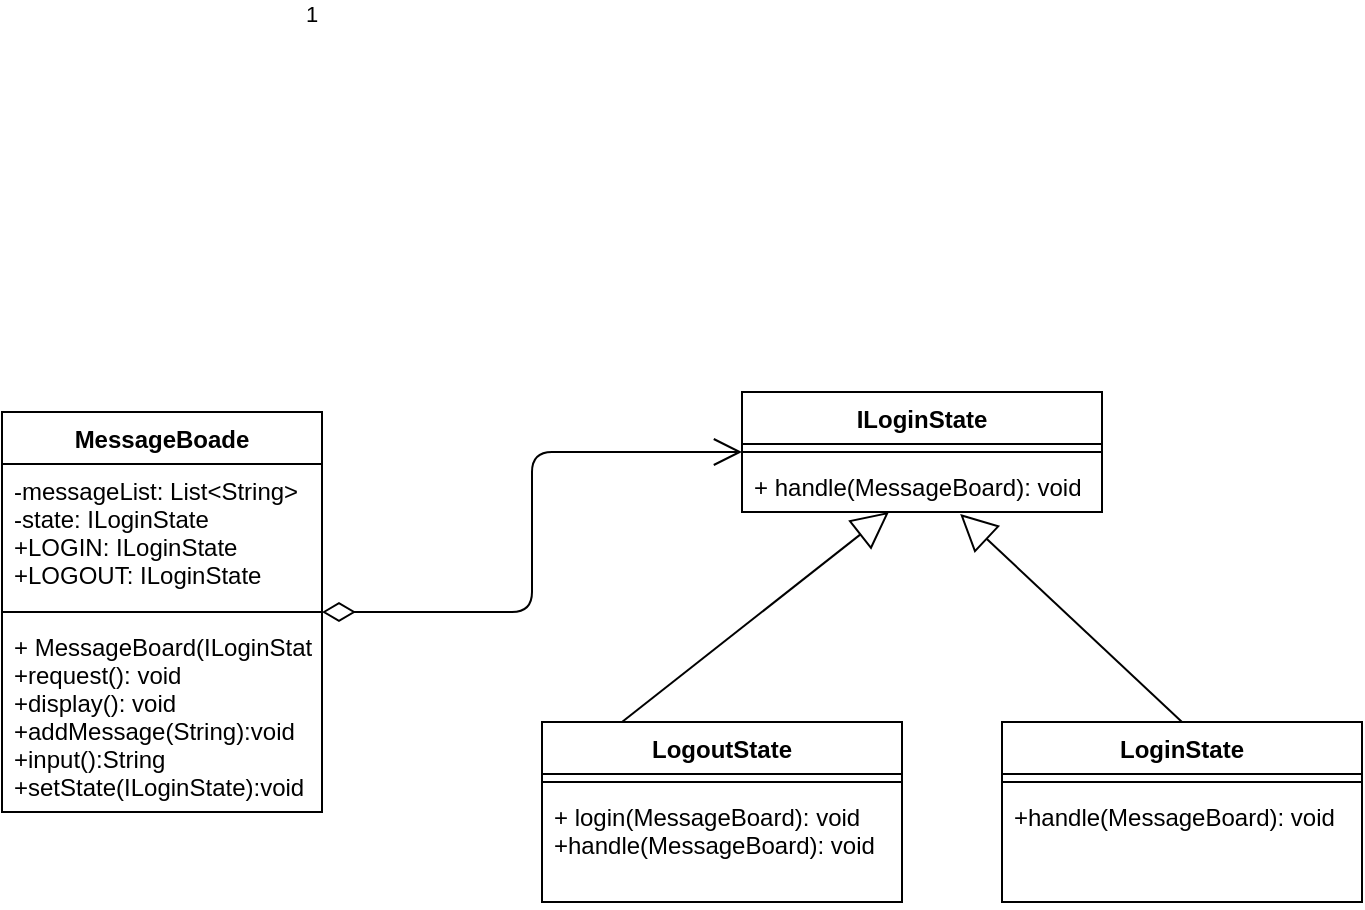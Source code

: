 <mxfile version="14.6.13" type="github">
  <diagram id="c6TN6icljUqLjAlKVf-J" name="Page-1">
    <mxGraphModel dx="774" dy="886" grid="1" gridSize="10" guides="1" tooltips="1" connect="1" arrows="1" fold="1" page="1" pageScale="1" pageWidth="827" pageHeight="1169" math="0" shadow="0">
      <root>
        <mxCell id="0" />
        <mxCell id="1" parent="0" />
        <mxCell id="S_C8KQHFjEvmfSv_XASp-1" value="MessageBoade" style="swimlane;fontStyle=1;align=center;verticalAlign=top;childLayout=stackLayout;horizontal=1;startSize=26;horizontalStack=0;resizeParent=1;resizeParentMax=0;resizeLast=0;collapsible=1;marginBottom=0;" vertex="1" parent="1">
          <mxGeometry x="90" y="420" width="160" height="200" as="geometry" />
        </mxCell>
        <mxCell id="S_C8KQHFjEvmfSv_XASp-2" value="-messageList: List&lt;String&gt;&#xa;-state: ILoginState&#xa;+LOGIN: ILoginState&#xa;+LOGOUT: ILoginState" style="text;strokeColor=none;fillColor=none;align=left;verticalAlign=top;spacingLeft=4;spacingRight=4;overflow=hidden;rotatable=0;points=[[0,0.5],[1,0.5]];portConstraint=eastwest;" vertex="1" parent="S_C8KQHFjEvmfSv_XASp-1">
          <mxGeometry y="26" width="160" height="70" as="geometry" />
        </mxCell>
        <mxCell id="S_C8KQHFjEvmfSv_XASp-3" value="" style="line;strokeWidth=1;fillColor=none;align=left;verticalAlign=middle;spacingTop=-1;spacingLeft=3;spacingRight=3;rotatable=0;labelPosition=right;points=[];portConstraint=eastwest;" vertex="1" parent="S_C8KQHFjEvmfSv_XASp-1">
          <mxGeometry y="96" width="160" height="8" as="geometry" />
        </mxCell>
        <mxCell id="S_C8KQHFjEvmfSv_XASp-4" value="+ MessageBoard(ILoginState)&#xa;+request(): void&#xa;+display(): void&#xa;+addMessage(String):void&#xa;+input():String&#xa;+setState(ILoginState):void" style="text;strokeColor=none;fillColor=none;align=left;verticalAlign=top;spacingLeft=4;spacingRight=4;overflow=hidden;rotatable=0;points=[[0,0.5],[1,0.5]];portConstraint=eastwest;" vertex="1" parent="S_C8KQHFjEvmfSv_XASp-1">
          <mxGeometry y="104" width="160" height="96" as="geometry" />
        </mxCell>
        <mxCell id="S_C8KQHFjEvmfSv_XASp-5" value="LogoutState" style="swimlane;fontStyle=1;align=center;verticalAlign=top;childLayout=stackLayout;horizontal=1;startSize=26;horizontalStack=0;resizeParent=1;resizeParentMax=0;resizeLast=0;collapsible=1;marginBottom=0;" vertex="1" parent="1">
          <mxGeometry x="360" y="575" width="180" height="90" as="geometry" />
        </mxCell>
        <mxCell id="S_C8KQHFjEvmfSv_XASp-21" value="" style="endArrow=block;endSize=16;endFill=0;html=1;" edge="1" parent="S_C8KQHFjEvmfSv_XASp-5" target="S_C8KQHFjEvmfSv_XASp-12">
          <mxGeometry width="160" relative="1" as="geometry">
            <mxPoint x="40" as="sourcePoint" />
            <mxPoint x="200" as="targetPoint" />
          </mxGeometry>
        </mxCell>
        <mxCell id="S_C8KQHFjEvmfSv_XASp-7" value="" style="line;strokeWidth=1;fillColor=none;align=left;verticalAlign=middle;spacingTop=-1;spacingLeft=3;spacingRight=3;rotatable=0;labelPosition=right;points=[];portConstraint=eastwest;" vertex="1" parent="S_C8KQHFjEvmfSv_XASp-5">
          <mxGeometry y="26" width="180" height="8" as="geometry" />
        </mxCell>
        <mxCell id="S_C8KQHFjEvmfSv_XASp-8" value="+ login(MessageBoard): void&#xa;+handle(MessageBoard): void&#xa;" style="text;strokeColor=none;fillColor=none;align=left;verticalAlign=top;spacingLeft=4;spacingRight=4;overflow=hidden;rotatable=0;points=[[0,0.5],[1,0.5]];portConstraint=eastwest;" vertex="1" parent="S_C8KQHFjEvmfSv_XASp-5">
          <mxGeometry y="34" width="180" height="56" as="geometry" />
        </mxCell>
        <mxCell id="S_C8KQHFjEvmfSv_XASp-9" value="ILoginState" style="swimlane;fontStyle=1;align=center;verticalAlign=top;childLayout=stackLayout;horizontal=1;startSize=26;horizontalStack=0;resizeParent=1;resizeParentMax=0;resizeLast=0;collapsible=1;marginBottom=0;" vertex="1" parent="1">
          <mxGeometry x="460" y="410" width="180" height="60" as="geometry">
            <mxRectangle x="310" y="370" width="100" height="26" as="alternateBounds" />
          </mxGeometry>
        </mxCell>
        <mxCell id="S_C8KQHFjEvmfSv_XASp-11" value="" style="line;strokeWidth=1;fillColor=none;align=left;verticalAlign=middle;spacingTop=-1;spacingLeft=3;spacingRight=3;rotatable=0;labelPosition=right;points=[];portConstraint=eastwest;" vertex="1" parent="S_C8KQHFjEvmfSv_XASp-9">
          <mxGeometry y="26" width="180" height="8" as="geometry" />
        </mxCell>
        <mxCell id="S_C8KQHFjEvmfSv_XASp-12" value="+ handle(MessageBoard): void" style="text;strokeColor=none;fillColor=none;align=left;verticalAlign=top;spacingLeft=4;spacingRight=4;overflow=hidden;rotatable=0;points=[[0,0.5],[1,0.5]];portConstraint=eastwest;" vertex="1" parent="S_C8KQHFjEvmfSv_XASp-9">
          <mxGeometry y="34" width="180" height="26" as="geometry" />
        </mxCell>
        <mxCell id="S_C8KQHFjEvmfSv_XASp-14" value="LoginState" style="swimlane;fontStyle=1;align=center;verticalAlign=top;childLayout=stackLayout;horizontal=1;startSize=26;horizontalStack=0;resizeParent=1;resizeParentMax=0;resizeLast=0;collapsible=1;marginBottom=0;" vertex="1" parent="1">
          <mxGeometry x="590" y="575" width="180" height="90" as="geometry" />
        </mxCell>
        <mxCell id="S_C8KQHFjEvmfSv_XASp-15" value="" style="line;strokeWidth=1;fillColor=none;align=left;verticalAlign=middle;spacingTop=-1;spacingLeft=3;spacingRight=3;rotatable=0;labelPosition=right;points=[];portConstraint=eastwest;" vertex="1" parent="S_C8KQHFjEvmfSv_XASp-14">
          <mxGeometry y="26" width="180" height="8" as="geometry" />
        </mxCell>
        <mxCell id="S_C8KQHFjEvmfSv_XASp-16" value="+handle(MessageBoard): void" style="text;strokeColor=none;fillColor=none;align=left;verticalAlign=top;spacingLeft=4;spacingRight=4;overflow=hidden;rotatable=0;points=[[0,0.5],[1,0.5]];portConstraint=eastwest;" vertex="1" parent="S_C8KQHFjEvmfSv_XASp-14">
          <mxGeometry y="34" width="180" height="56" as="geometry" />
        </mxCell>
        <mxCell id="S_C8KQHFjEvmfSv_XASp-23" value="" style="endArrow=block;endSize=16;endFill=0;html=1;exitX=0.5;exitY=0;exitDx=0;exitDy=0;entryX=0.606;entryY=1.038;entryDx=0;entryDy=0;entryPerimeter=0;" edge="1" parent="1" source="S_C8KQHFjEvmfSv_XASp-14" target="S_C8KQHFjEvmfSv_XASp-12">
          <mxGeometry width="160" relative="1" as="geometry">
            <mxPoint x="310" y="420" as="sourcePoint" />
            <mxPoint x="470" y="420" as="targetPoint" />
          </mxGeometry>
        </mxCell>
        <mxCell id="S_C8KQHFjEvmfSv_XASp-24" value="1" style="endArrow=open;html=1;endSize=12;startArrow=diamondThin;startSize=14;startFill=0;edgeStyle=orthogonalEdgeStyle;align=left;verticalAlign=bottom;exitX=1;exitY=0.5;exitDx=0;exitDy=0;exitPerimeter=0;entryX=0;entryY=0.5;entryDx=0;entryDy=0;" edge="1" parent="1" source="S_C8KQHFjEvmfSv_XASp-3" target="S_C8KQHFjEvmfSv_XASp-9">
          <mxGeometry x="0.276" y="239" relative="1" as="geometry">
            <mxPoint x="310" y="420" as="sourcePoint" />
            <mxPoint x="470" y="420" as="targetPoint" />
            <mxPoint x="-115" y="29" as="offset" />
          </mxGeometry>
        </mxCell>
      </root>
    </mxGraphModel>
  </diagram>
</mxfile>
